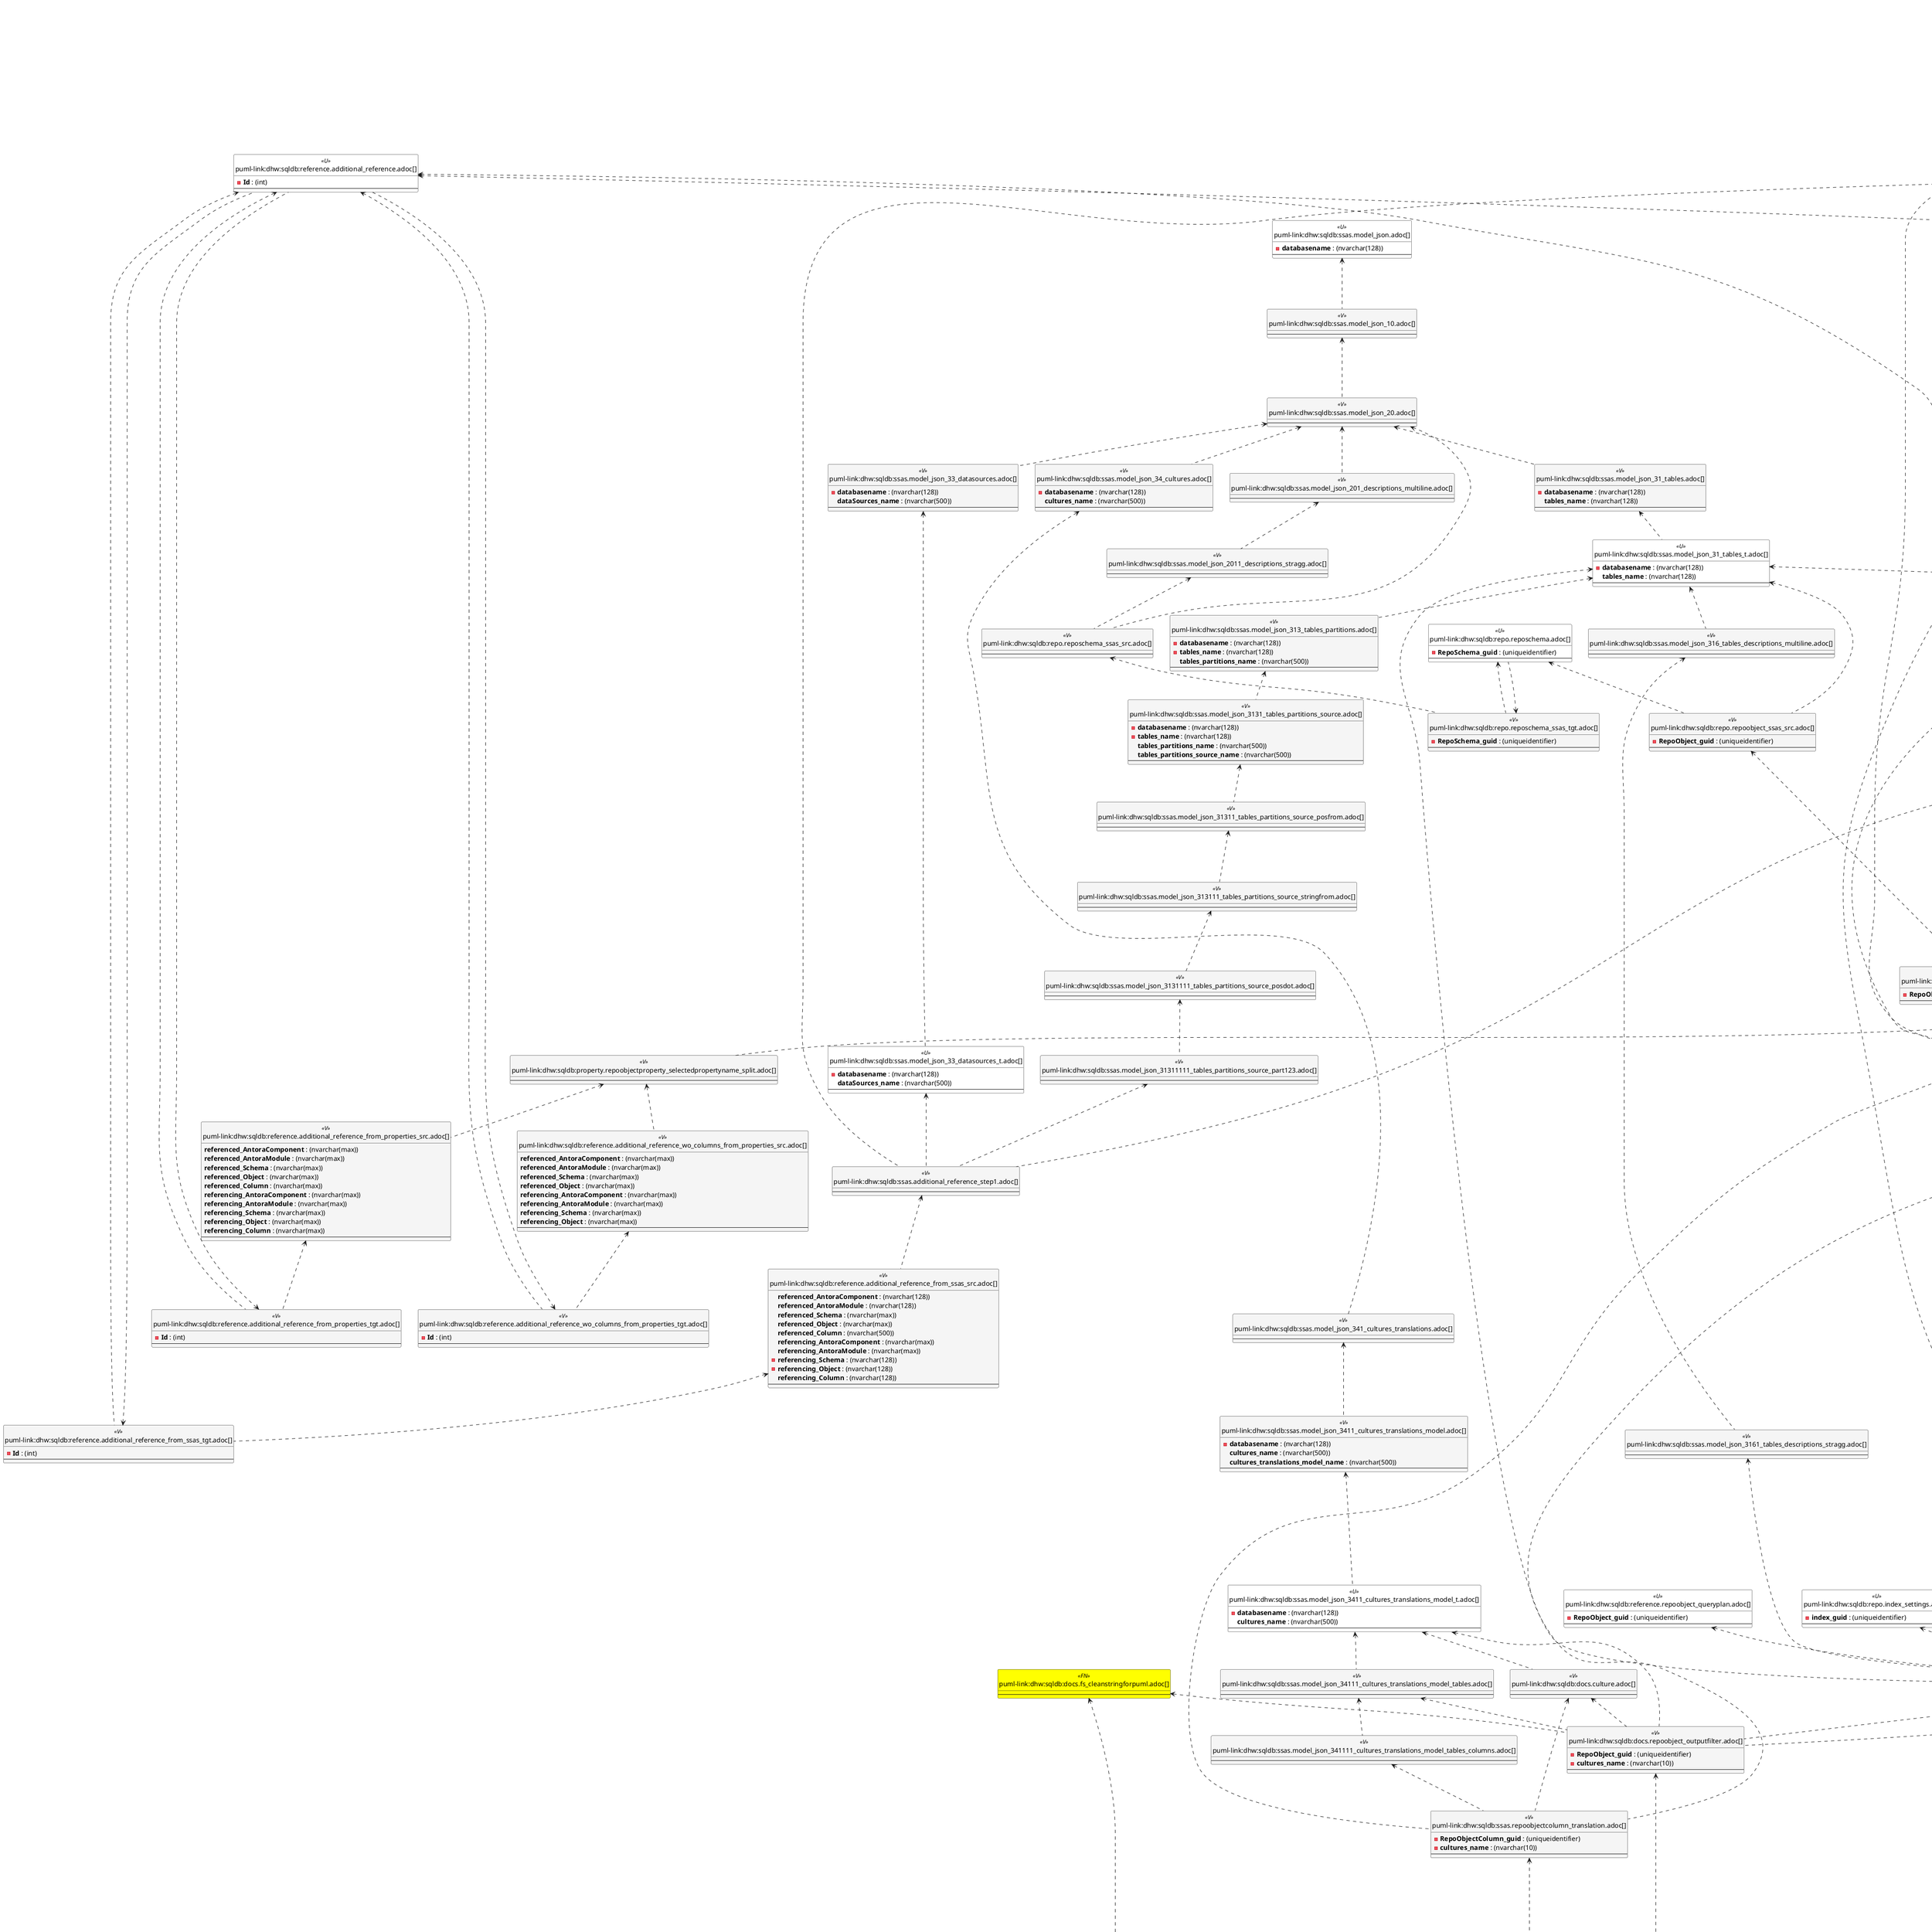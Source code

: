 @startuml
'Left to right direction
top to bottom direction
hide circle
'avoide "." issues:
set namespaceSeparator none


skinparam class {
  BackgroundColor White
  BackgroundColor<<FN>> Yellow
  BackgroundColor<<FS>> Yellow
  BackgroundColor<<FT>> LightGray
  BackgroundColor<<IF>> Yellow
  BackgroundColor<<IS>> Yellow
  BackgroundColor<<P>> Aqua
  BackgroundColor<<PC>> Aqua
  BackgroundColor<<SN>> Yellow
  BackgroundColor<<SO>> SlateBlue
  BackgroundColor<<TF>> LightGray
  BackgroundColor<<TR>> Tomato
  BackgroundColor<<U>> White
  BackgroundColor<<V>> WhiteSmoke
  BackgroundColor<<X>> Aqua
  BackgroundColor<<external>> AliceBlue
}


entity "puml-link:dhw:sqldb:config.ftv_dwh_database.adoc[]" as config.ftv_dwh_database << IF >> {
  --
}

entity "puml-link:dhw:sqldb:config.ftv_get_parameter_value.adoc[]" as config.ftv_get_parameter_value << IF >> {
  --
}

entity "puml-link:dhw:sqldb:config.parameter.adoc[]" as config.Parameter << U >> {
  - **Parameter_name** : (varchar(100))
  - **sub_Parameter** : (nvarchar(128))
  --
}

entity "puml-link:dhw:sqldb:configt.join_type.adoc[]" as configT.join_type << V >> {
  - **join_type** : (varchar(16))
  --
}

entity "puml-link:dhw:sqldb:configt.parameter_default.adoc[]" as configT.Parameter_default << V >> {
  - **Parameter_name** : (varchar(52))
  - **sub_Parameter** : (nvarchar(27))
  --
}

entity "puml-link:dhw:sqldb:configt.spt_values.adoc[]" as configT.spt_values << U >> {
  --
}

entity "puml-link:dhw:sqldb:configt.type.adoc[]" as configT.type << V >> {
  **type** : (nvarchar(128))
  --
}

entity "puml-link:dhw:sqldb:docs.culture.adoc[]" as docs.Culture << V >> {
  --
}

entity "puml-link:dhw:sqldb:docs.fs_cleanstringforfilename.adoc[]" as docs.fs_cleanStringForFilename << FN >> {
  --
}

entity "puml-link:dhw:sqldb:docs.fs_cleanstringforpuml.adoc[]" as docs.fs_cleanStringForPuml << FN >> {
  --
}

entity "puml-link:dhw:sqldb:docs.repoobject_outputfilter.adoc[]" as docs.RepoObject_OutputFilter << V >> {
  - **RepoObject_guid** : (uniqueidentifier)
  - **cultures_name** : (nvarchar(10))
  --
}

entity "puml-link:dhw:sqldb:docs.repoobject_outputfilter_t.adoc[]" as docs.RepoObject_OutputFilter_T << U >> {
  - **RepoObject_guid** : (uniqueidentifier)
  - **cultures_name** : (nvarchar(10))
  --
}

entity "puml-link:dhw:sqldb:docs.repoobject_plantuml_colreflist_1_1.adoc[]" as docs.RepoObject_Plantuml_ColRefList_1_1 << V >> {
  --
}

entity "puml-link:dhw:sqldb:property.external_repoobjectcolumnproperty.adoc[]" as property.external_RepoObjectColumnProperty << U >> {
  - **RepoObjectColumn_guid** : (uniqueidentifier)
  - **property_name** : (nvarchar(128))
  --
}

entity "puml-link:dhw:sqldb:property.external_repoobjectproperty.adoc[]" as property.external_RepoObjectProperty << U >> {
  - **RepoObject_guid** : (uniqueidentifier)
  - **property_name** : (nvarchar(128))
  --
}

entity "puml-link:dhw:sqldb:property.fs_get_repoobjectcolumnproperty_nvarchar.adoc[]" as property.fs_get_RepoObjectColumnProperty_nvarchar << FN >> {
  --
}

entity "puml-link:dhw:sqldb:property.fs_get_repoobjectproperty_nvarchar.adoc[]" as property.fs_get_RepoObjectProperty_nvarchar << FN >> {
  --
}

entity "puml-link:dhw:sqldb:property.propertyname_repoobject.adoc[]" as property.PropertyName_RepoObject << V >> {
  **property_name** : (nvarchar(128))
  --
}

entity "puml-link:dhw:sqldb:property.propertyname_repoobject_t.adoc[]" as property.PropertyName_RepoObject_T << U >> {
  **property_name** : (nvarchar(128))
  --
}

entity "puml-link:dhw:sqldb:property.repoobjectcolumnproperty.adoc[]" as property.RepoObjectColumnProperty << U >> {
  - **RepoObjectColumnProperty_id** : (int)
  --
}

entity "puml-link:dhw:sqldb:property.repoobjectcolumnproperty_external_src.adoc[]" as property.RepoObjectColumnProperty_external_src << V >> {
  - **RepoObjectColumn_guid** : (uniqueidentifier)
  - **property_name** : (nvarchar(128))
  --
}

entity "puml-link:dhw:sqldb:property.repoobjectcolumnproperty_external_tgt.adoc[]" as property.RepoObjectColumnProperty_external_tgt << V >> {
  - **RepoObjectColumn_guid** : (uniqueidentifier)
  - **property_name** : (nvarchar(128))
  --
}

entity "puml-link:dhw:sqldb:property.repoobjectproperty.adoc[]" as property.RepoObjectProperty << U >> {
  - **RepoObjectProperty_id** : (int)
  --
}

entity "puml-link:dhw:sqldb:property.repoobjectproperty_external_src.adoc[]" as property.RepoObjectProperty_external_src << V >> {
  - **RepoObject_guid** : (uniqueidentifier)
  - **property_name** : (nvarchar(128))
  --
}

entity "puml-link:dhw:sqldb:property.repoobjectproperty_external_tgt.adoc[]" as property.RepoObjectProperty_external_tgt << V >> {
  - **RepoObject_guid** : (uniqueidentifier)
  - **property_name** : (nvarchar(128))
  --
}

entity "puml-link:dhw:sqldb:property.repoobjectproperty_selectedpropertyname_split.adoc[]" as property.RepoObjectProperty_SelectedPropertyName_split << V >> {
  --
}

entity "puml-link:dhw:sqldb:reference.additional_reference.adoc[]" as reference.additional_Reference << U >> {
  - **Id** : (int)
  --
}

entity "puml-link:dhw:sqldb:reference.additional_reference_database.adoc[]" as reference.additional_Reference_database << V >> {
  - **AntoraComponent** : (nvarchar(128))
  - **AntoraModule** : (nvarchar(128))
  --
}

entity "puml-link:dhw:sqldb:reference.additional_reference_database_t.adoc[]" as reference.additional_Reference_database_T << U >> {
  - **AntoraComponent** : (nvarchar(128))
  - **AntoraModule** : (nvarchar(128))
  --
}

entity "puml-link:dhw:sqldb:reference.additional_reference_from_properties_src.adoc[]" as reference.additional_Reference_from_properties_src << V >> {
  **referenced_AntoraComponent** : (nvarchar(max))
  **referenced_AntoraModule** : (nvarchar(max))
  **referenced_Schema** : (nvarchar(max))
  **referenced_Object** : (nvarchar(max))
  **referenced_Column** : (nvarchar(max))
  **referencing_AntoraComponent** : (nvarchar(max))
  **referencing_AntoraModule** : (nvarchar(max))
  **referencing_Schema** : (nvarchar(max))
  **referencing_Object** : (nvarchar(max))
  **referencing_Column** : (nvarchar(max))
  --
}

entity "puml-link:dhw:sqldb:reference.additional_reference_from_properties_tgt.adoc[]" as reference.additional_Reference_from_properties_tgt << V >> {
  - **Id** : (int)
  --
}

entity "puml-link:dhw:sqldb:reference.additional_reference_from_ssas_src.adoc[]" as reference.additional_Reference_from_ssas_src << V >> {
  **referenced_AntoraComponent** : (nvarchar(128))
  **referenced_AntoraModule** : (nvarchar(128))
  **referenced_Schema** : (nvarchar(max))
  **referenced_Object** : (nvarchar(max))
  **referenced_Column** : (nvarchar(500))
  **referencing_AntoraComponent** : (nvarchar(max))
  **referencing_AntoraModule** : (nvarchar(max))
  - **referencing_Schema** : (nvarchar(128))
  - **referencing_Object** : (nvarchar(128))
  **referencing_Column** : (nvarchar(128))
  --
}

entity "puml-link:dhw:sqldb:reference.additional_reference_from_ssas_tgt.adoc[]" as reference.additional_Reference_from_ssas_tgt << V >> {
  - **Id** : (int)
  --
}

entity "puml-link:dhw:sqldb:reference.additional_reference_guid.adoc[]" as reference.additional_Reference_guid << V >> {
  --
}

entity "puml-link:dhw:sqldb:reference.additional_reference_is_external.adoc[]" as reference.additional_Reference_is_external << V >> {
  --
}

entity "puml-link:dhw:sqldb:reference.additional_reference_object.adoc[]" as reference.additional_Reference_Object << V >> {
  - **AntoraComponent** : (nvarchar(128))
  - **AntoraModule** : (nvarchar(128))
  - **SchemaName** : (nvarchar(128))
  - **ObjectName** : (nvarchar(128))
  --
}

entity "puml-link:dhw:sqldb:reference.additional_reference_object_t.adoc[]" as reference.additional_Reference_Object_T << U >> {
  - **RepoObject_guid** : (uniqueidentifier)
  --
}

entity "puml-link:dhw:sqldb:reference.additional_reference_objectcolumn.adoc[]" as reference.additional_Reference_ObjectColumn << V >> {
  - **AntoraComponent** : (nvarchar(128))
  - **AntoraModule** : (nvarchar(128))
  - **SchemaName** : (nvarchar(128))
  - **ObjectName** : (nvarchar(128))
  **ColumnName** : (nvarchar(128))
  --
}

entity "puml-link:dhw:sqldb:reference.additional_reference_objectcolumn_t.adoc[]" as reference.additional_Reference_ObjectColumn_T << U >> {
  - **RepoObjectColumn_guid** : (uniqueidentifier)
  --
}

entity "puml-link:dhw:sqldb:reference.additional_reference_wo_columns_from_properties_src.adoc[]" as reference.additional_Reference_wo_columns_from_properties_src << V >> {
  **referenced_AntoraComponent** : (nvarchar(max))
  **referenced_AntoraModule** : (nvarchar(max))
  **referenced_Schema** : (nvarchar(max))
  **referenced_Object** : (nvarchar(max))
  **referencing_AntoraComponent** : (nvarchar(max))
  **referencing_AntoraModule** : (nvarchar(max))
  **referencing_Schema** : (nvarchar(max))
  **referencing_Object** : (nvarchar(max))
  --
}

entity "puml-link:dhw:sqldb:reference.additional_reference_wo_columns_from_properties_tgt.adoc[]" as reference.additional_Reference_wo_columns_from_properties_tgt << V >> {
  - **Id** : (int)
  --
}

entity "puml-link:dhw:sqldb:reference.repoobject_queryplan.adoc[]" as reference.RepoObject_QueryPlan << U >> {
  - **RepoObject_guid** : (uniqueidentifier)
  --
}

entity "puml-link:dhw:sqldb:reference.repoobject_reference.adoc[]" as reference.RepoObject_reference << V >> {
  --
}

entity "puml-link:dhw:sqldb:reference.repoobject_reference_additional.adoc[]" as reference.RepoObject_reference_additional << V >> {
  --
}

entity "puml-link:dhw:sqldb:reference.repoobject_reference_persistence.adoc[]" as reference.RepoObject_reference_persistence << V >> {
  **referenced_RepoObject_guid** : (uniqueidentifier)
  - **referencing_RepoObject_guid** : (uniqueidentifier)
  --
}

entity "puml-link:dhw:sqldb:reference.repoobject_reference_persistence_target_as_source.adoc[]" as reference.RepoObject_reference_persistence_target_as_source << V >> {
  --
}

entity "puml-link:dhw:sqldb:reference.repoobject_reference_sqlexpressiondependencies.adoc[]" as reference.RepoObject_reference_SqlExpressionDependencies << V >> {
  **referenced_RepoObject_guid** : (uniqueidentifier)
  **referencing_RepoObject_guid** : (uniqueidentifier)
  --
}

entity "puml-link:dhw:sqldb:reference.repoobject_reference_t.adoc[]" as reference.RepoObject_reference_T << U >> {
  **referenced_RepoObject_guid** : (uniqueidentifier)
  **referencing_RepoObject_guid** : (uniqueidentifier)
  --
}

entity "puml-link:dhw:sqldb:reference.repoobject_reference_union.adoc[]" as reference.RepoObject_reference_union << V >> {
  **referenced_RepoObject_guid** : (uniqueidentifier)
  **referencing_RepoObject_guid** : (uniqueidentifier)
  --
}

entity "puml-link:dhw:sqldb:reference.repoobject_reference_virtual.adoc[]" as reference.RepoObject_reference_virtual << V >> {
  --
}

entity "puml-link:dhw:sqldb:reference.repoobject_referencedreferencing.adoc[]" as reference.RepoObject_ReferencedReferencing << V >> {
  --
}

entity "puml-link:dhw:sqldb:reference.repoobjectcolumn_reference.adoc[]" as reference.RepoObjectColumn_reference << V >> {
  **referenced_RepoObjectColumn_guid** : (uniqueidentifier)
  **referencing_RepoObjectColumn_guid** : (uniqueidentifier)
  --
}

entity "puml-link:dhw:sqldb:reference.repoobjectcolumn_reference_additional.adoc[]" as reference.RepoObjectColumn_reference_additional << V >> {
  --
}

entity "puml-link:dhw:sqldb:reference.repoobjectcolumn_reference_persistence.adoc[]" as reference.RepoObjectColumn_reference_Persistence << V >> {
  **referencing_id** : (int)
  **referencing_minor_id** : (int)
  **referenced_id** : (int)
  **referenced_minor_id** : (int)
  --
}

entity "puml-link:dhw:sqldb:reference.repoobjectcolumn_reference_sqlexpressiondependencies.adoc[]" as reference.RepoObjectColumn_reference_SqlExpressionDependencies << V >> {
  - **referencing_id** : (int)
  - **referencing_minor_id** : (int)
  **referenced_id** : (int)
  - **referenced_minor_id** : (int)
  --
}

entity "puml-link:dhw:sqldb:reference.repoobjectcolumn_reference_sqlmodules.adoc[]" as reference.RepoObjectColumn_reference_SqlModules << V >> {
  **referencing_id** : (int)
  **referencing_minor_id** : (int)
  **referenced_id** : (int)
  **referenced_minor_id** : (int)
  --
}

entity "puml-link:dhw:sqldb:reference.repoobjectcolumn_reference_t.adoc[]" as reference.RepoObjectColumn_reference_T << U >> {
  **referenced_RepoObjectColumn_guid** : (uniqueidentifier)
  **referencing_RepoObjectColumn_guid** : (uniqueidentifier)
  --
}

entity "puml-link:dhw:sqldb:reference.repoobjectcolumn_reference_union.adoc[]" as reference.RepoObjectColumn_reference_union << V >> {
  --
}

entity "puml-link:dhw:sqldb:reference.repoobjectcolumn_reference_virtual.adoc[]" as reference.RepoObjectColumn_reference_virtual << V >> {
  --
}

entity "puml-link:dhw:sqldb:reference.repoobjectcolumnsource_virtual.adoc[]" as reference.RepoObjectColumnSource_virtual << U >> {
  - **RepoObjectColumn_guid** : (uniqueidentifier)
  - **Source_RepoObjectColumn_guid** : (uniqueidentifier)
  --
}

entity "puml-link:dhw:sqldb:reference.repoobjectsource_virtual.adoc[]" as reference.RepoObjectSource_virtual << U >> {
  - **RepoObject_guid** : (uniqueidentifier)
  - **Source_RepoObject_guid** : (uniqueidentifier)
  --
}

entity "puml-link:dhw:sqldb:repo.index_settings.adoc[]" as repo.Index_Settings << U >> {
  - **index_guid** : (uniqueidentifier)
  --
}

entity "puml-link:dhw:sqldb:repo.repoobject.adoc[]" as repo.RepoObject << U >> {
  - **RepoObject_guid** : (uniqueidentifier)
  --
}

entity "puml-link:dhw:sqldb:repo.repoobject_external_src.adoc[]" as repo.RepoObject_external_src << V >> {
  - **RepoObject_guid** : (uniqueidentifier)
  --
}

entity "puml-link:dhw:sqldb:repo.repoobject_external_tgt.adoc[]" as repo.RepoObject_external_tgt << V >> {
  - **RepoObject_guid** : (uniqueidentifier)
  --
}

entity "puml-link:dhw:sqldb:repo.repoobject_gross.adoc[]" as repo.RepoObject_gross << V >> {
  --
}

entity "puml-link:dhw:sqldb:repo.repoobject_persistence.adoc[]" as repo.RepoObject_persistence << U >> {
  - **target_RepoObject_guid** : (uniqueidentifier)
  --
}

entity "puml-link:dhw:sqldb:repo.repoobject_ssas_src.adoc[]" as repo.RepoObject_SSAS_src << V >> {
  - **RepoObject_guid** : (uniqueidentifier)
  --
}

entity "puml-link:dhw:sqldb:repo.repoobject_ssas_tgt.adoc[]" as repo.RepoObject_SSAS_tgt << V >> {
  - **RepoObject_guid** : (uniqueidentifier)
  --
}

entity "puml-link:dhw:sqldb:repo.repoobjectcolumn.adoc[]" as repo.RepoObjectColumn << U >> {
  - **RepoObjectColumn_guid** : (uniqueidentifier)
  --
}

entity "puml-link:dhw:sqldb:repo.repoobjectcolumn_external_src.adoc[]" as repo.RepoObjectColumn_external_src << V >> {
  - **RepoObjectColumn_guid** : (uniqueidentifier)
  --
}

entity "puml-link:dhw:sqldb:repo.repoobjectcolumn_external_tgt.adoc[]" as repo.RepoObjectColumn_external_tgt << V >> {
  - **RepoObjectColumn_guid** : (uniqueidentifier)
  --
}

entity "puml-link:dhw:sqldb:repo.repoobjectcolumn_gross.adoc[]" as repo.RepoObjectColumn_gross << V >> {
  --
}

entity "puml-link:dhw:sqldb:repo.repoobjectcolumn_ssas_src.adoc[]" as repo.RepoObjectColumn_SSAS_src << V >> {
  - **RepoObjectColumn_guid** : (uniqueidentifier)
  --
}

entity "puml-link:dhw:sqldb:repo.repoobjectcolumn_ssas_tgt.adoc[]" as repo.RepoObjectColumn_SSAS_tgt << V >> {
  - **RepoObjectColumn_guid** : (uniqueidentifier)
  --
}

entity "puml-link:dhw:sqldb:repo.reposchema.adoc[]" as repo.RepoSchema << U >> {
  - **RepoSchema_guid** : (uniqueidentifier)
  --
}

entity "puml-link:dhw:sqldb:repo.reposchema_ssas_src.adoc[]" as repo.RepoSchema_ssas_src << V >> {
  --
}

entity "puml-link:dhw:sqldb:repo.reposchema_ssas_tgt.adoc[]" as repo.RepoSchema_ssas_tgt << V >> {
  - **RepoSchema_guid** : (uniqueidentifier)
  --
}

entity "puml-link:dhw:sqldb:repo.syscolumn_repoobjectcolumn_via_name.adoc[]" as repo.SysColumn_RepoObjectColumn_via_name << V >> {
  --
}

entity "puml-link:dhw:sqldb:repo.sysobject_repoobject_via_name.adoc[]" as repo.SysObject_RepoObject_via_name << V >> {
  --
}

entity "puml-link:dhw:sqldb:repo_sys.extendedproperties.adoc[]" as repo_sys.ExtendedProperties << V >> {
  --
}

entity "puml-link:dhw:sqldb:repo_sys.sql_expression_dependencies.adoc[]" as repo_sys.sql_expression_dependencies << V >> {
  --
}

entity "puml-link:dhw:sqldb:repo_sys.syscolumn.adoc[]" as repo_sys.SysColumn << V >> {
  --
}

entity "puml-link:dhw:sqldb:repo_sys.sysobject.adoc[]" as repo_sys.SysObject << V >> {
  --
}

entity "puml-link:dhw:sqldb:sqlparse.ftv_sqlparse.adoc[]" as sqlparse.ftv_sqlparse << IF >> {
  --
}

entity "puml-link:dhw:sqldb:sqlparse.ftv_sqlparse_children_pivot.adoc[]" as sqlparse.ftv_sqlparse_children_pivot << IF >> {
  --
}

entity "puml-link:dhw:sqldb:sqlparse.ftv_sqlparse_with_some_children.adoc[]" as sqlparse.ftv_sqlparse_with_some_children << IF >> {
  --
}

entity "puml-link:dhw:sqldb:sqlparse.repoobject_sqlmodules.adoc[]" as sqlparse.RepoObject_SqlModules << U >> {
  - **RepoObject_guid** : (uniqueidentifier)
  --
}

entity "puml-link:dhw:sqldb:sqlparse.repoobject_sqlmodules_10_statement.adoc[]" as sqlparse.RepoObject_SqlModules_10_statement << V >> {
  --
}

entity "puml-link:dhw:sqldb:sqlparse.repoobject_sqlmodules_20_statement_children.adoc[]" as sqlparse.RepoObject_SqlModules_20_statement_children << V >> {
  - **RepoObject_guid** : (uniqueidentifier)
  - **json_key** : (nvarchar(4000))
  --
}

entity "puml-link:dhw:sqldb:sqlparse.repoobject_sqlmodules_21_statement_children_helper.adoc[]" as sqlparse.RepoObject_SqlModules_21_statement_children_helper << V >> {
  --
}

entity "puml-link:dhw:sqldb:sqlparse.repoobject_sqlmodules_22_identifier_alias_as.adoc[]" as sqlparse.RepoObject_SqlModules_22_identifier_alias_AS << V >> {
  - **RepoObject_guid** : (uniqueidentifier)
  - **json_key** : (nvarchar(4000))
  **RowNumber** : (bigint)
  --
}

entity "puml-link:dhw:sqldb:sqlparse.repoobject_sqlmodules_24_identifierlist_children.adoc[]" as sqlparse.RepoObject_SqlModules_24_IdentifierList_children << V >> {
  - **RepoObject_guid** : (uniqueidentifier)
  - **json_key** : (nvarchar(4000))
  - **T2_json_key** : (nvarchar(4000))
  --
}

entity "puml-link:dhw:sqldb:sqlparse.repoobject_sqlmodules_25_identifierlist_children_identifiersplit.adoc[]" as sqlparse.RepoObject_SqlModules_25_IdentifierList_children_IdentifierSplit << V >> {
  --
}

entity "puml-link:dhw:sqldb:sqlparse.repoobject_sqlmodules_26_identifierlist_children_identifiersplit_quotename.adoc[]" as sqlparse.RepoObject_SqlModules_26_IdentifierList_children_IdentifierSplit_QuoteName << V >> {
  --
}

entity "puml-link:dhw:sqldb:sqlparse.repoobject_sqlmodules_29_1_object_is_union.adoc[]" as sqlparse.RepoObject_SqlModules_29_1_object_is_union << V >> {
  --
}

entity "puml-link:dhw:sqldb:sqlparse.repoobject_sqlmodules_29_2_object_is_groupby.adoc[]" as sqlparse.RepoObject_SqlModules_29_2_object_is_GroupBy << V >> {
  --
}

entity "puml-link:dhw:sqldb:sqlparse.repoobject_sqlmodules_31_object.adoc[]" as sqlparse.RepoObject_SqlModules_31_object << V >> {
  --
}

entity "puml-link:dhw:sqldb:sqlparse.repoobject_sqlmodules_32_objectclass.adoc[]" as sqlparse.RepoObject_SqlModules_32_ObjectClass << V >> {
  - **RepoObject_guid** : (uniqueidentifier)
  **class** : (nvarchar(500))
  --
}

entity "puml-link:dhw:sqldb:sqlparse.repoobject_sqlmodules_33_objectnormalized.adoc[]" as sqlparse.RepoObject_SqlModules_33_ObjectNormalized << V >> {
  - **RepoObject_guid** : (uniqueidentifier)
  **normalized** : (nvarchar(max))
  --
}

entity "puml-link:dhw:sqldb:sqlparse.repoobject_sqlmodules_39_object.adoc[]" as sqlparse.RepoObject_SqlModules_39_object << V >> {
  --
}

entity "puml-link:dhw:sqldb:sqlparse.repoobject_sqlmodules_41_from.adoc[]" as sqlparse.RepoObject_SqlModules_41_from << V >> {
  --
}

entity "puml-link:dhw:sqldb:sqlparse.repoobject_sqlmodules_41_from_t.adoc[]" as sqlparse.RepoObject_SqlModules_41_from_T << U >> {
  --
}

entity "puml-link:dhw:sqldb:sqlparse.repoobject_sqlmodules_42_from_identifier.adoc[]" as sqlparse.RepoObject_SqlModules_42_from_Identifier << V >> {
  --
}

entity "puml-link:dhw:sqldb:sqlparse.repoobject_sqlmodules_43_from_identifier.adoc[]" as sqlparse.RepoObject_SqlModules_43_from_Identifier << V >> {
  --
}

entity "puml-link:dhw:sqldb:sqlparse.repoobject_sqlmodules_44_from_identifier_quotename.adoc[]" as sqlparse.RepoObject_SqlModules_44_from_Identifier_QuoteName << V >> {
  --
}

entity "puml-link:dhw:sqldb:sqlparse.repoobject_sqlmodules_51_identitfier.adoc[]" as sqlparse.RepoObject_SqlModules_51_Identitfier << V >> {
  --
}

entity "puml-link:dhw:sqldb:sqlparse.repoobject_sqlmodules_52_identitfier_quotename.adoc[]" as sqlparse.RepoObject_SqlModules_52_Identitfier_QuoteName << V >> {
  --
}

entity "puml-link:dhw:sqldb:sqlparse.repoobject_sqlmodules_61_selectidentifier_union.adoc[]" as sqlparse.RepoObject_SqlModules_61_SelectIdentifier_Union << V >> {
  --
}

entity "puml-link:dhw:sqldb:sqlparse.repoobject_sqlmodules_61_selectidentifier_union_t.adoc[]" as sqlparse.RepoObject_SqlModules_61_SelectIdentifier_Union_T << U >> {
  --
}

entity "puml-link:dhw:sqldb:sqlparse.repoobject_sqlmodules_71_reference_explicitetablealias.adoc[]" as sqlparse.RepoObject_SqlModules_71_reference_ExpliciteTableAlias << V >> {
  --
}

entity "puml-link:dhw:sqldb:sqlparse.repoobject_sqlmodules_72_reference_notablealias.adoc[]" as sqlparse.RepoObject_SqlModules_72_reference_NoTableAlias << V >> {
  --
}

entity "puml-link:dhw:sqldb:sqlparse.repoobject_sqlmodules_79_reference_union.adoc[]" as sqlparse.RepoObject_SqlModules_79_reference_union << V >> {
  --
}

entity "puml-link:dhw:sqldb:ssas.additional_reference_step1.adoc[]" as ssas.additional_Reference_step1 << V >> {
  --
}

entity "puml-link:dhw:sqldb:ssas.model_json.adoc[]" as ssas.model_json << U >> {
  - **databasename** : (nvarchar(128))
  --
}

entity "puml-link:dhw:sqldb:ssas.model_json_10.adoc[]" as ssas.model_json_10 << V >> {
  --
}

entity "puml-link:dhw:sqldb:ssas.model_json_20.adoc[]" as ssas.model_json_20 << V >> {
  --
}

entity "puml-link:dhw:sqldb:ssas.model_json_201_descriptions_multiline.adoc[]" as ssas.model_json_201_descriptions_multiline << V >> {
  --
}

entity "puml-link:dhw:sqldb:ssas.model_json_2011_descriptions_stragg.adoc[]" as ssas.model_json_2011_descriptions_StrAgg << V >> {
  --
}

entity "puml-link:dhw:sqldb:ssas.model_json_31_tables.adoc[]" as ssas.model_json_31_tables << V >> {
  - **databasename** : (nvarchar(128))
  **tables_name** : (nvarchar(128))
  --
}

entity "puml-link:dhw:sqldb:ssas.model_json_31_tables_t.adoc[]" as ssas.model_json_31_tables_T << U >> {
  - **databasename** : (nvarchar(128))
  **tables_name** : (nvarchar(128))
  --
}

entity "puml-link:dhw:sqldb:ssas.model_json_311_tables_columns.adoc[]" as ssas.model_json_311_tables_columns << V >> {
  - **databasename** : (nvarchar(128))
  - **tables_name** : (nvarchar(128))
  **tables_columns_name** : (nvarchar(128))
  --
}

entity "puml-link:dhw:sqldb:ssas.model_json_311_tables_columns_t.adoc[]" as ssas.model_json_311_tables_columns_T << U >> {
  - **databasename** : (nvarchar(128))
  - **tables_name** : (nvarchar(128))
  **tables_columns_name** : (nvarchar(128))
  --
}

entity "puml-link:dhw:sqldb:ssas.model_json_3111_tables_columns_descriptions_multiline.adoc[]" as ssas.model_json_3111_tables_columns_descriptions_multiline << V >> {
  --
}

entity "puml-link:dhw:sqldb:ssas.model_json_31111_tables_columns_descriptions_stragg.adoc[]" as ssas.model_json_31111_tables_columns_descriptions_StrAgg << V >> {
  --
}

entity "puml-link:dhw:sqldb:ssas.model_json_3112_tables_columns_expressions_multiline.adoc[]" as ssas.model_json_3112_tables_columns_expressions_multiline << V >> {
  --
}

entity "puml-link:dhw:sqldb:ssas.model_json_31121_tables_columns_expressions_stragg.adoc[]" as ssas.model_json_31121_tables_columns_expressions_StrAgg << V >> {
  --
}

entity "puml-link:dhw:sqldb:ssas.model_json_313_tables_partitions.adoc[]" as ssas.model_json_313_tables_partitions << V >> {
  - **databasename** : (nvarchar(128))
  - **tables_name** : (nvarchar(128))
  **tables_partitions_name** : (nvarchar(500))
  --
}

entity "puml-link:dhw:sqldb:ssas.model_json_3131_tables_partitions_source.adoc[]" as ssas.model_json_3131_tables_partitions_source << V >> {
  - **databasename** : (nvarchar(128))
  - **tables_name** : (nvarchar(128))
  **tables_partitions_name** : (nvarchar(500))
  **tables_partitions_source_name** : (nvarchar(500))
  --
}

entity "puml-link:dhw:sqldb:ssas.model_json_31311_tables_partitions_source_posfrom.adoc[]" as ssas.model_json_31311_tables_partitions_source_PosFrom << V >> {
  --
}

entity "puml-link:dhw:sqldb:ssas.model_json_313111_tables_partitions_source_stringfrom.adoc[]" as ssas.model_json_313111_tables_partitions_source_StringFrom << V >> {
  --
}

entity "puml-link:dhw:sqldb:ssas.model_json_3131111_tables_partitions_source_posdot.adoc[]" as ssas.model_json_3131111_tables_partitions_source_PosDot << V >> {
  --
}

entity "puml-link:dhw:sqldb:ssas.model_json_31311111_tables_partitions_source_part123.adoc[]" as ssas.model_json_31311111_tables_partitions_source_Part123 << V >> {
  --
}

entity "puml-link:dhw:sqldb:ssas.model_json_316_tables_descriptions_multiline.adoc[]" as ssas.model_json_316_tables_descriptions_multiline << V >> {
  --
}

entity "puml-link:dhw:sqldb:ssas.model_json_3161_tables_descriptions_stragg.adoc[]" as ssas.model_json_3161_tables_descriptions_StrAgg << V >> {
  --
}

entity "puml-link:dhw:sqldb:ssas.model_json_33_datasources.adoc[]" as ssas.model_json_33_dataSources << V >> {
  - **databasename** : (nvarchar(128))
  **dataSources_name** : (nvarchar(500))
  --
}

entity "puml-link:dhw:sqldb:ssas.model_json_33_datasources_t.adoc[]" as ssas.model_json_33_dataSources_T << U >> {
  - **databasename** : (nvarchar(128))
  **dataSources_name** : (nvarchar(500))
  --
}

entity "puml-link:dhw:sqldb:ssas.model_json_34_cultures.adoc[]" as ssas.model_json_34_cultures << V >> {
  - **databasename** : (nvarchar(128))
  **cultures_name** : (nvarchar(500))
  --
}

entity "puml-link:dhw:sqldb:ssas.model_json_341_cultures_translations.adoc[]" as ssas.model_json_341_cultures_translations << V >> {
  --
}

entity "puml-link:dhw:sqldb:ssas.model_json_3411_cultures_translations_model.adoc[]" as ssas.model_json_3411_cultures_translations_model << V >> {
  - **databasename** : (nvarchar(128))
  **cultures_name** : (nvarchar(500))
  **cultures_translations_model_name** : (nvarchar(500))
  --
}

entity "puml-link:dhw:sqldb:ssas.model_json_3411_cultures_translations_model_t.adoc[]" as ssas.model_json_3411_cultures_translations_model_T << U >> {
  - **databasename** : (nvarchar(128))
  **cultures_name** : (nvarchar(500))
  --
}

entity "puml-link:dhw:sqldb:ssas.model_json_34111_cultures_translations_model_tables.adoc[]" as ssas.model_json_34111_cultures_translations_model_tables << V >> {
  --
}

entity "puml-link:dhw:sqldb:ssas.model_json_341111_cultures_translations_model_tables_columns.adoc[]" as ssas.model_json_341111_cultures_translations_model_tables_columns << V >> {
  --
}

entity "puml-link:dhw:sqldb:ssas.repoobjectcolumn_translation.adoc[]" as ssas.RepoObjectColumn_translation << V >> {
  - **RepoObjectColumn_guid** : (uniqueidentifier)
  - **cultures_name** : (nvarchar(10))
  --
}

entity "puml-link:dhw:sqldb:ssas.repoobjectcolumn_translation_t.adoc[]" as ssas.RepoObjectColumn_translation_T << U >> {
  - **RepoObjectColumn_guid** : (uniqueidentifier)
  - **cultures_name** : (nvarchar(10))
  --
}

entity "puml-link:dhw:sqldb:sys_dwh.columns.adoc[]" as sys_dwh.columns << SN >> {
  --
}

entity "puml-link:dhw:sqldb:sys_dwh.computed_columns.adoc[]" as sys_dwh.computed_columns << SN >> {
  --
}

entity "puml-link:dhw:sqldb:sys_dwh.default_constraints.adoc[]" as sys_dwh.default_constraints << SN >> {
  --
}

entity "puml-link:dhw:sqldb:sys_dwh.extended_properties.adoc[]" as sys_dwh.extended_properties << SN >> {
  --
}

entity "puml-link:dhw:sqldb:sys_dwh.identity_columns.adoc[]" as sys_dwh.identity_columns << SN >> {
  --
}

entity "puml-link:dhw:sqldb:sys_dwh.indexes.adoc[]" as sys_dwh.indexes << SN >> {
  --
}

entity "puml-link:dhw:sqldb:sys_dwh.objects.adoc[]" as sys_dwh.objects << SN >> {
  --
}

entity "puml-link:dhw:sqldb:sys_dwh.parameters.adoc[]" as sys_dwh.parameters << SN >> {
  --
}

entity "puml-link:dhw:sqldb:sys_dwh.schemas.adoc[]" as sys_dwh.schemas << SN >> {
  --
}

entity "puml-link:dhw:sqldb:sys_dwh.sql_expression_dependencies.adoc[]" as sys_dwh.sql_expression_dependencies << SN >> {
  --
}

entity "puml-link:dhw:sqldb:sys_dwh.sql_modules.adoc[]" as sys_dwh.sql_modules << SN >> {
  --
}

entity "puml-link:dhw:sqldb:sys_dwh.tables.adoc[]" as sys_dwh.tables << SN >> {
  --
}

entity "puml-link:dhw:sqldb:sys_dwh.types.adoc[]" as sys_dwh.types << SN >> {
  --
}

entity "puml-link:dhw:sqldb:uspgenerator.generatorusp.adoc[]" as uspgenerator.GeneratorUsp << U >> {
  - **id** : (int)
  --
}

config.ftv_dwh_database <.. repo_sys.ExtendedProperties
config.ftv_dwh_database <.. repo_sys.SysColumn
config.ftv_dwh_database <.. repo_sys.sql_expression_dependencies
config.ftv_get_parameter_value <.. repo.RepoObject_external_src
config.ftv_get_parameter_value <.. reference.additional_Reference_is_external
config.ftv_get_parameter_value <.. ssas.additional_Reference_step1
config.ftv_get_parameter_value <.. repo.RepoObject_gross
config.Parameter <.. config.ftv_get_parameter_value
config.Parameter <.. property.PropertyName_RepoObject
config.Parameter <.. config.ftv_dwh_database
configT.join_type <.. sqlparse.RepoObject_SqlModules_41_from
configT.Parameter_default <.. config.Parameter
configT.spt_values <.. configT.type
configT.type <.. repo.RepoObject_gross
configT.type <.. reference.RepoObject_ReferencedReferencing
docs.Culture <.. docs.RepoObject_OutputFilter
docs.Culture <.. ssas.RepoObjectColumn_translation
docs.fs_cleanStringForFilename <.. repo.RepoObject_gross
docs.fs_cleanStringForFilename <.. reference.RepoObject_ReferencedReferencing
docs.fs_cleanStringForFilename <.. docs.RepoObject_OutputFilter
docs.fs_cleanStringForPuml <.. docs.RepoObject_OutputFilter
docs.fs_cleanStringForPuml <.. docs.RepoObject_Plantuml_ColRefList_1_1
docs.RepoObject_OutputFilter <.. docs.RepoObject_OutputFilter_T
docs.RepoObject_OutputFilter_T <.. docs.RepoObject_Plantuml_ColRefList_1_1
property.external_RepoObjectColumnProperty <.. property.RepoObjectColumnProperty_external_src
property.external_RepoObjectProperty <.. property.RepoObjectProperty_external_src
property.fs_get_RepoObjectColumnProperty_nvarchar <.. repo.RepoObjectColumn_gross
property.fs_get_RepoObjectProperty_nvarchar <.. repo.RepoObject_gross
property.PropertyName_RepoObject <.. property.PropertyName_RepoObject_T
property.PropertyName_RepoObject_T <.. property.RepoObjectProperty_external_tgt
property.PropertyName_RepoObject_T <.. property.RepoObjectColumnProperty_external_tgt
property.RepoObjectColumnProperty <.. property.fs_get_RepoObjectColumnProperty_nvarchar
property.RepoObjectColumnProperty <.. property.RepoObjectColumnProperty_external_tgt
property.RepoObjectColumnProperty_external_src <.. property.RepoObjectColumnProperty_external_tgt
property.RepoObjectColumnProperty_external_tgt <.. repo.RepoObject
property.RepoObjectColumnProperty_external_tgt <.. property.RepoObjectColumnProperty
property.RepoObjectColumnProperty_external_tgt <.. repo.RepoObjectColumn
property.RepoObjectColumnProperty_external_tgt <.. property.PropertyName_RepoObject_T
property.RepoObjectProperty <.. property.RepoObjectProperty_SelectedPropertyName_split
property.RepoObjectProperty <.. property.fs_get_RepoObjectProperty_nvarchar
property.RepoObjectProperty <.. property.RepoObjectProperty_external_tgt
property.RepoObjectProperty <.. property.PropertyName_RepoObject
property.RepoObjectProperty_external_src <.. property.RepoObjectProperty_external_tgt
property.RepoObjectProperty_external_tgt <.. repo.RepoObject
property.RepoObjectProperty_external_tgt <.. property.RepoObjectProperty
property.RepoObjectProperty_external_tgt <.. property.PropertyName_RepoObject_T
property.RepoObjectProperty_SelectedPropertyName_split <.. reference.additional_Reference_wo_columns_from_properties_src
property.RepoObjectProperty_SelectedPropertyName_split <.. reference.additional_Reference_from_properties_src
reference.additional_Reference <.. reference.additional_Reference_guid
reference.additional_Reference <.. reference.additional_Reference_is_external
reference.additional_Reference <.. reference.additional_Reference_from_properties_tgt
reference.additional_Reference <.. reference.additional_Reference_wo_columns_from_properties_tgt
reference.additional_Reference <.. reference.additional_Reference_from_ssas_tgt
reference.additional_Reference_database <.. reference.additional_Reference_database_T
reference.additional_Reference_database_T <.. repo.RepoObject_gross
reference.additional_Reference_from_properties_src <.. reference.additional_Reference_from_properties_tgt
reference.additional_Reference_from_properties_tgt <.. reference.additional_Reference
reference.additional_Reference_from_ssas_src <.. reference.additional_Reference_from_ssas_tgt
reference.additional_Reference_from_ssas_tgt <.. reference.additional_Reference
reference.additional_Reference_guid <.. reference.RepoObject_reference_additional
reference.additional_Reference_guid <.. reference.RepoObjectColumn_reference_additional
reference.additional_Reference_is_external <.. reference.additional_Reference_Object
reference.additional_Reference_is_external <.. reference.additional_Reference_ObjectColumn
reference.additional_Reference_is_external <.. reference.additional_Reference_database
reference.additional_Reference_Object <.. reference.additional_Reference_Object_T
reference.additional_Reference_Object_T <.. repo.RepoObject_external_src
reference.additional_Reference_Object_T <.. repo.RepoObjectColumn_external_src
reference.additional_Reference_ObjectColumn <.. reference.additional_Reference_ObjectColumn_T
reference.additional_Reference_ObjectColumn_T <.. repo.RepoObjectColumn_external_src
reference.additional_Reference_wo_columns_from_properties_src <.. reference.additional_Reference_wo_columns_from_properties_tgt
reference.additional_Reference_wo_columns_from_properties_tgt <.. reference.additional_Reference
reference.RepoObject_QueryPlan <.. repo.RepoObject_gross
reference.RepoObject_reference <.. reference.RepoObject_reference_T
reference.RepoObject_reference_additional <.. reference.RepoObject_reference_union
reference.RepoObject_reference_persistence <.. reference.RepoObject_reference_union
reference.RepoObject_reference_persistence_target_as_source <.. reference.RepoObject_reference_union
reference.RepoObject_reference_SqlExpressionDependencies <.. reference.RepoObject_reference_union
reference.RepoObject_reference_SqlExpressionDependencies <.. reference.RepoObject_reference_persistence_target_as_source
reference.RepoObject_reference_T <.. reference.RepoObjectColumn_reference_additional
reference.RepoObject_reference_T <.. reference.RepoObjectColumn_reference_virtual
reference.RepoObject_reference_T <.. reference.RepoObjectColumn_reference_SqlExpressionDependencies
reference.RepoObject_reference_T <.. reference.RepoObject_ReferencedReferencing
reference.RepoObject_reference_union <.. reference.RepoObject_reference
reference.RepoObject_reference_virtual <.. reference.RepoObject_reference_union
reference.RepoObject_ReferencedReferencing <.. repo.RepoObject_gross
reference.RepoObjectColumn_reference <.. reference.RepoObjectColumn_reference_T
reference.RepoObjectColumn_reference_additional <.. reference.RepoObjectColumn_reference_union
reference.RepoObjectColumn_reference_Persistence <.. reference.RepoObjectColumn_reference_union
reference.RepoObjectColumn_reference_SqlExpressionDependencies <.. reference.RepoObjectColumn_reference_union
reference.RepoObjectColumn_reference_SqlModules <.. reference.RepoObjectColumn_reference_union
reference.RepoObjectColumn_reference_T <.. docs.RepoObject_Plantuml_ColRefList_1_1
reference.RepoObjectColumn_reference_union <.. reference.RepoObjectColumn_reference
reference.RepoObjectColumn_reference_virtual <.. reference.RepoObjectColumn_reference_union
reference.RepoObjectColumnSource_virtual <.. reference.RepoObjectColumn_reference_virtual
reference.RepoObjectSource_virtual <.. reference.RepoObject_reference_virtual
repo.Index_Settings <.. repo.RepoObject_gross
repo.RepoObject <.. reference.RepoObject_reference_persistence
repo.RepoObject <.. sqlparse.RepoObject_SqlModules_10_statement
repo.RepoObject <.. repo.SysColumn_RepoObjectColumn_via_name
repo.RepoObject <.. reference.RepoObject_reference_SqlExpressionDependencies
repo.RepoObject <.. repo.SysObject_RepoObject_via_name
repo.RepoObject <.. sqlparse.RepoObject_SqlModules_39_object
repo.RepoObject <.. property.RepoObjectColumnProperty_external_tgt
repo.RepoObject <.. repo.RepoObject_external_tgt
repo.RepoObject <.. property.RepoObjectProperty_external_tgt
repo.RepoObject <.. reference.additional_Reference_guid
repo.RepoObject <.. reference.RepoObjectColumn_reference_SqlModules
repo.RepoObject <.. repo.RepoObject_SSAS_tgt
repo.RepoObject <.. reference.RepoObject_reference_virtual
repo.RepoObject <.. sqlparse.RepoObject_SqlModules_72_reference_NoTableAlias
repo.RepoObject <.. sqlparse.RepoObject_SqlModules_71_reference_ExpliciteTableAlias
repo.RepoObject <.. repo.RepoObject_gross
repo.RepoObject <.. reference.RepoObjectColumn_reference_Persistence
repo.RepoObject <.. repo.RepoObjectColumn_gross
repo.RepoObject_external_src <.. repo.RepoObject_external_tgt
repo.RepoObject_external_tgt <.. repo.RepoObject
repo.RepoObject_external_tgt <.. repo.RepoObjectColumn_external_tgt
repo.RepoObject_gross <.. docs.RepoObject_OutputFilter
repo.RepoObject_gross <.. reference.RepoObject_reference_persistence_target_as_source
repo.RepoObject_persistence <.. repo.RepoObject_gross
repo.RepoObject_persistence <.. repo.RepoObjectColumn_gross
repo.RepoObject_persistence <.. reference.RepoObjectColumn_reference_Persistence
repo.RepoObject_persistence <.. reference.RepoObject_reference_persistence
repo.RepoObject_SSAS_src <.. repo.RepoObject_SSAS_tgt
repo.RepoObject_SSAS_tgt <.. repo.RepoObject
repo.RepoObject_SSAS_tgt <.. repo.RepoObjectColumn_SSAS_tgt
repo.RepoObjectColumn <.. property.RepoObjectColumnProperty_external_tgt
repo.RepoObjectColumn <.. ssas.RepoObjectColumn_translation
repo.RepoObjectColumn <.. repo.SysColumn_RepoObjectColumn_via_name
repo.RepoObjectColumn <.. repo.RepoObjectColumn_SSAS_tgt
repo.RepoObjectColumn <.. repo.RepoObjectColumn_gross
repo.RepoObjectColumn <.. sqlparse.RepoObject_SqlModules_72_reference_NoTableAlias
repo.RepoObjectColumn <.. sqlparse.RepoObject_SqlModules_71_reference_ExpliciteTableAlias
repo.RepoObjectColumn <.. reference.RepoObjectColumn_reference_Persistence
repo.RepoObjectColumn <.. repo.RepoObjectColumn_external_tgt
repo.RepoObjectColumn <.. reference.additional_Reference_guid
repo.RepoObjectColumn <.. reference.RepoObjectColumn_reference_SqlModules
repo.RepoObjectColumn_external_src <.. repo.RepoObjectColumn_external_tgt
repo.RepoObjectColumn_external_tgt <.. repo.RepoObjectColumn
repo.RepoObjectColumn_external_tgt <.. repo.RepoObject_external_tgt
repo.RepoObjectColumn_gross <.. reference.RepoObjectColumn_reference_virtual
repo.RepoObjectColumn_SSAS_src <.. repo.RepoObjectColumn_SSAS_tgt
repo.RepoObjectColumn_SSAS_tgt <.. repo.RepoObjectColumn
repo.RepoObjectColumn_SSAS_tgt <.. repo.RepoObject_SSAS_tgt
repo.RepoSchema <.. repo.RepoSchema_ssas_tgt
repo.RepoSchema <.. repo.RepoObject_SSAS_src
repo.RepoSchema_ssas_src <.. repo.RepoSchema_ssas_tgt
repo.RepoSchema_ssas_tgt <.. repo.RepoSchema
repo.SysColumn_RepoObjectColumn_via_name <.. repo_sys.sql_expression_dependencies
repo.SysObject_RepoObject_via_name <.. repo_sys.sql_expression_dependencies
repo_sys.ExtendedProperties <.. repo_sys.SysColumn
repo_sys.ExtendedProperties <.. repo_sys.SysObject
repo_sys.sql_expression_dependencies <.. reference.RepoObject_reference_SqlExpressionDependencies
repo_sys.sql_expression_dependencies <.. reference.RepoObjectColumn_reference_SqlExpressionDependencies
repo_sys.SysColumn <.. repo.SysColumn_RepoObjectColumn_via_name
repo_sys.SysObject <.. repo.SysObject_RepoObject_via_name
repo_sys.SysObject <.. repo_sys.SysColumn
sqlparse.ftv_sqlparse <.. sqlparse.RepoObject_SqlModules_22_identifier_alias_AS
sqlparse.ftv_sqlparse_children_pivot <.. sqlparse.RepoObject_SqlModules_25_IdentifierList_children_IdentifierSplit
sqlparse.ftv_sqlparse_with_some_children <.. sqlparse.RepoObject_SqlModules_20_statement_children
sqlparse.ftv_sqlparse_with_some_children <.. sqlparse.RepoObject_SqlModules_24_IdentifierList_children
sqlparse.RepoObject_SqlModules <.. sqlparse.RepoObject_SqlModules_39_object
sqlparse.RepoObject_SqlModules <.. sqlparse.RepoObject_SqlModules_10_statement
sqlparse.RepoObject_SqlModules_10_statement <.. sqlparse.RepoObject_SqlModules_20_statement_children
sqlparse.RepoObject_SqlModules_20_statement_children <.. sqlparse.RepoObject_SqlModules_29_1_object_is_union
sqlparse.RepoObject_SqlModules_20_statement_children <.. sqlparse.RepoObject_SqlModules_21_statement_children_helper
sqlparse.RepoObject_SqlModules_20_statement_children <.. sqlparse.RepoObject_SqlModules_29_2_object_is_GroupBy
sqlparse.RepoObject_SqlModules_20_statement_children <.. sqlparse.RepoObject_SqlModules_32_ObjectClass
sqlparse.RepoObject_SqlModules_20_statement_children <.. sqlparse.RepoObject_SqlModules_51_Identitfier
sqlparse.RepoObject_SqlModules_20_statement_children <.. sqlparse.RepoObject_SqlModules_41_from
sqlparse.RepoObject_SqlModules_20_statement_children <.. sqlparse.RepoObject_SqlModules_24_IdentifierList_children
sqlparse.RepoObject_SqlModules_20_statement_children <.. sqlparse.RepoObject_SqlModules_22_identifier_alias_AS
sqlparse.RepoObject_SqlModules_20_statement_children <.. sqlparse.RepoObject_SqlModules_33_ObjectNormalized
sqlparse.RepoObject_SqlModules_21_statement_children_helper <.. sqlparse.RepoObject_SqlModules_31_object
sqlparse.RepoObject_SqlModules_22_identifier_alias_AS <.. sqlparse.RepoObject_SqlModules_41_from
sqlparse.RepoObject_SqlModules_24_IdentifierList_children <.. sqlparse.RepoObject_SqlModules_25_IdentifierList_children_IdentifierSplit
sqlparse.RepoObject_SqlModules_25_IdentifierList_children_IdentifierSplit <.. sqlparse.RepoObject_SqlModules_26_IdentifierList_children_IdentifierSplit_QuoteName
sqlparse.RepoObject_SqlModules_26_IdentifierList_children_IdentifierSplit_QuoteName <.. sqlparse.RepoObject_SqlModules_61_SelectIdentifier_Union
sqlparse.RepoObject_SqlModules_29_1_object_is_union <.. sqlparse.RepoObject_SqlModules_42_from_Identifier
sqlparse.RepoObject_SqlModules_29_1_object_is_union <.. sqlparse.RepoObject_SqlModules_39_object
sqlparse.RepoObject_SqlModules_29_2_object_is_GroupBy <.. sqlparse.RepoObject_SqlModules_39_object
sqlparse.RepoObject_SqlModules_31_object <.. sqlparse.RepoObject_SqlModules_39_object
sqlparse.RepoObject_SqlModules_32_ObjectClass <.. sqlparse.RepoObject_SqlModules_39_object
sqlparse.RepoObject_SqlModules_33_ObjectNormalized <.. sqlparse.RepoObject_SqlModules_39_object
sqlparse.RepoObject_SqlModules_39_object <.. sqlparse.RepoObject_SqlModules_41_from
sqlparse.RepoObject_SqlModules_39_object <.. sqlparse.RepoObject_SqlModules_61_SelectIdentifier_Union
sqlparse.RepoObject_SqlModules_41_from <.. sqlparse.RepoObject_SqlModules_41_from_T
sqlparse.RepoObject_SqlModules_41_from_T <.. sqlparse.RepoObject_SqlModules_42_from_Identifier
sqlparse.RepoObject_SqlModules_42_from_Identifier <.. sqlparse.RepoObject_SqlModules_43_from_Identifier
sqlparse.RepoObject_SqlModules_43_from_Identifier <.. sqlparse.RepoObject_SqlModules_44_from_Identifier_QuoteName
sqlparse.RepoObject_SqlModules_44_from_Identifier_QuoteName <.. sqlparse.RepoObject_SqlModules_71_reference_ExpliciteTableAlias
sqlparse.RepoObject_SqlModules_44_from_Identifier_QuoteName <.. sqlparse.RepoObject_SqlModules_72_reference_NoTableAlias
sqlparse.RepoObject_SqlModules_51_Identitfier <.. sqlparse.RepoObject_SqlModules_52_Identitfier_QuoteName
sqlparse.RepoObject_SqlModules_52_Identitfier_QuoteName <.. sqlparse.RepoObject_SqlModules_61_SelectIdentifier_Union
sqlparse.RepoObject_SqlModules_61_SelectIdentifier_Union <.. sqlparse.RepoObject_SqlModules_61_SelectIdentifier_Union_T
sqlparse.RepoObject_SqlModules_61_SelectIdentifier_Union_T <.. sqlparse.RepoObject_SqlModules_72_reference_NoTableAlias
sqlparse.RepoObject_SqlModules_61_SelectIdentifier_Union_T <.. sqlparse.RepoObject_SqlModules_71_reference_ExpliciteTableAlias
sqlparse.RepoObject_SqlModules_71_reference_ExpliciteTableAlias <.. sqlparse.RepoObject_SqlModules_79_reference_union
sqlparse.RepoObject_SqlModules_72_reference_NoTableAlias <.. sqlparse.RepoObject_SqlModules_79_reference_union
sqlparse.RepoObject_SqlModules_79_reference_union <.. reference.RepoObjectColumn_reference_SqlModules
ssas.additional_Reference_step1 <.. reference.additional_Reference_from_ssas_src
ssas.model_json <.. ssas.model_json_10
ssas.model_json_10 <.. ssas.model_json_20
ssas.model_json_20 <.. repo.RepoSchema_ssas_src
ssas.model_json_20 <.. ssas.model_json_34_cultures
ssas.model_json_20 <.. ssas.model_json_201_descriptions_multiline
ssas.model_json_20 <.. ssas.model_json_31_tables
ssas.model_json_20 <.. ssas.model_json_33_dataSources
ssas.model_json_201_descriptions_multiline <.. ssas.model_json_2011_descriptions_StrAgg
ssas.model_json_2011_descriptions_StrAgg <.. repo.RepoSchema_ssas_src
ssas.model_json_31_tables <.. ssas.model_json_31_tables_T
ssas.model_json_31_tables_T <.. repo.RepoObject_SSAS_src
ssas.model_json_31_tables_T <.. repo.RepoObject_gross
ssas.model_json_31_tables_T <.. ssas.model_json_316_tables_descriptions_multiline
ssas.model_json_31_tables_T <.. ssas.model_json_311_tables_columns
ssas.model_json_31_tables_T <.. ssas.model_json_313_tables_partitions
ssas.model_json_311_tables_columns <.. ssas.model_json_311_tables_columns_T
ssas.model_json_311_tables_columns_T <.. repo.RepoObjectColumn_gross
ssas.model_json_311_tables_columns_T <.. repo.RepoObjectColumn_SSAS_src
ssas.model_json_311_tables_columns_T <.. ssas.additional_Reference_step1
ssas.model_json_311_tables_columns_T <.. ssas.model_json_3111_tables_columns_descriptions_multiline
ssas.model_json_311_tables_columns_T <.. ssas.RepoObjectColumn_translation
ssas.model_json_311_tables_columns_T <.. ssas.model_json_3112_tables_columns_expressions_multiline
ssas.model_json_3111_tables_columns_descriptions_multiline <.. ssas.model_json_31111_tables_columns_descriptions_StrAgg
ssas.model_json_31111_tables_columns_descriptions_StrAgg <.. repo.RepoObjectColumn_gross
ssas.model_json_3112_tables_columns_expressions_multiline <.. ssas.model_json_31121_tables_columns_expressions_StrAgg
ssas.model_json_31121_tables_columns_expressions_StrAgg <.. repo.RepoObjectColumn_gross
ssas.model_json_313_tables_partitions <.. ssas.model_json_3131_tables_partitions_source
ssas.model_json_3131_tables_partitions_source <.. ssas.model_json_31311_tables_partitions_source_PosFrom
ssas.model_json_31311_tables_partitions_source_PosFrom <.. ssas.model_json_313111_tables_partitions_source_StringFrom
ssas.model_json_313111_tables_partitions_source_StringFrom <.. ssas.model_json_3131111_tables_partitions_source_PosDot
ssas.model_json_3131111_tables_partitions_source_PosDot <.. ssas.model_json_31311111_tables_partitions_source_Part123
ssas.model_json_31311111_tables_partitions_source_Part123 <.. ssas.additional_Reference_step1
ssas.model_json_316_tables_descriptions_multiline <.. ssas.model_json_3161_tables_descriptions_StrAgg
ssas.model_json_3161_tables_descriptions_StrAgg <.. repo.RepoObject_gross
ssas.model_json_33_dataSources <.. ssas.model_json_33_dataSources_T
ssas.model_json_33_dataSources_T <.. ssas.additional_Reference_step1
ssas.model_json_34_cultures <.. ssas.model_json_341_cultures_translations
ssas.model_json_341_cultures_translations <.. ssas.model_json_3411_cultures_translations_model
ssas.model_json_3411_cultures_translations_model <.. ssas.model_json_3411_cultures_translations_model_T
ssas.model_json_3411_cultures_translations_model_T <.. docs.RepoObject_OutputFilter
ssas.model_json_3411_cultures_translations_model_T <.. docs.Culture
ssas.model_json_3411_cultures_translations_model_T <.. ssas.model_json_34111_cultures_translations_model_tables
ssas.model_json_34111_cultures_translations_model_tables <.. docs.RepoObject_OutputFilter
ssas.model_json_34111_cultures_translations_model_tables <.. ssas.model_json_341111_cultures_translations_model_tables_columns
ssas.model_json_341111_cultures_translations_model_tables_columns <.. ssas.RepoObjectColumn_translation
ssas.RepoObjectColumn_translation <.. ssas.RepoObjectColumn_translation_T
ssas.RepoObjectColumn_translation_T <.. docs.RepoObject_Plantuml_ColRefList_1_1
sys_dwh.columns <.. repo_sys.ExtendedProperties
sys_dwh.columns <.. repo_sys.SysColumn
sys_dwh.computed_columns <.. repo_sys.SysColumn
sys_dwh.default_constraints <.. repo_sys.SysColumn
sys_dwh.extended_properties <.. repo_sys.ExtendedProperties
sys_dwh.identity_columns <.. repo_sys.SysColumn
sys_dwh.indexes <.. repo_sys.ExtendedProperties
sys_dwh.objects <.. repo_sys.ExtendedProperties
sys_dwh.objects <.. repo_sys.SysObject
sys_dwh.parameters <.. repo_sys.ExtendedProperties
sys_dwh.schemas <.. repo_sys.ExtendedProperties
sys_dwh.schemas <.. repo_sys.SysObject
sys_dwh.sql_expression_dependencies <.. repo_sys.sql_expression_dependencies
sys_dwh.sql_modules <.. repo_sys.SysObject
sys_dwh.tables <.. repo_sys.SysObject
sys_dwh.types <.. repo_sys.SysColumn
uspgenerator.GeneratorUsp <.. repo.RepoObject_gross
@enduml

